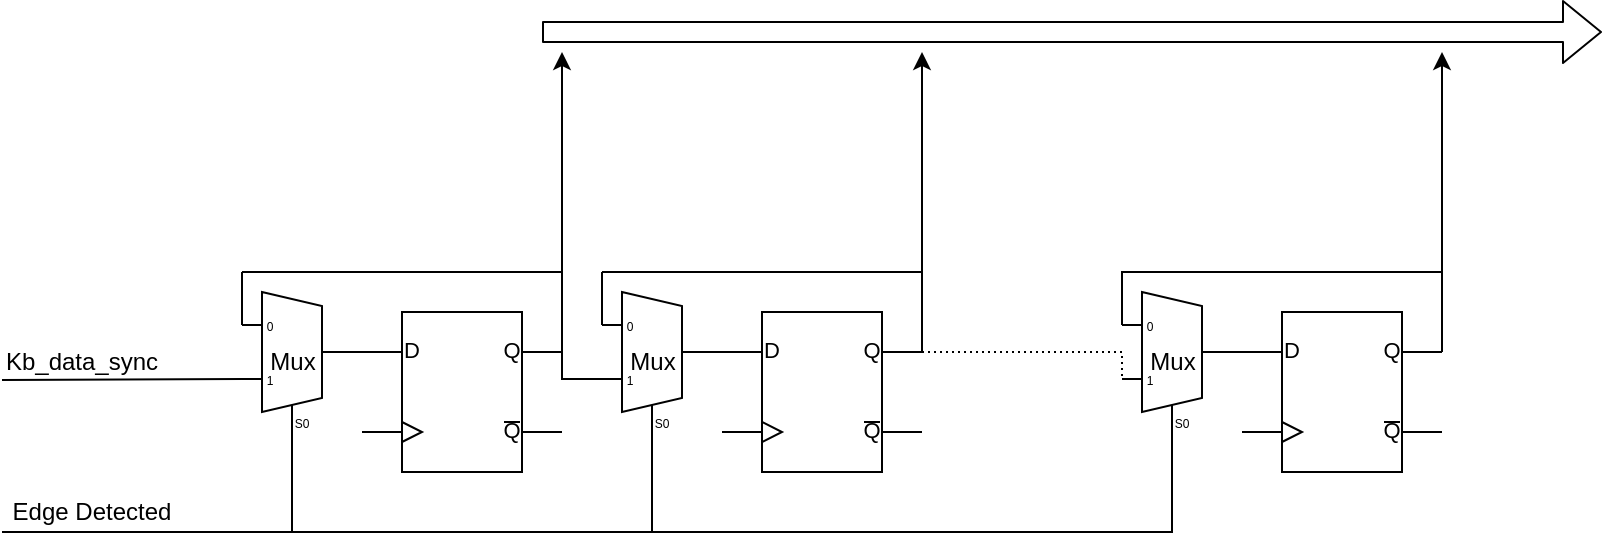 <mxfile version="15.3.7" type="device"><diagram id="obTgyOjLuxlKcsXaJohi" name="Page-1"><mxGraphModel dx="454" dy="251" grid="1" gridSize="10" guides="1" tooltips="1" connect="1" arrows="1" fold="1" page="1" pageScale="1" pageWidth="827" pageHeight="1169" math="0" shadow="0"><root><mxCell id="0"/><mxCell id="1" parent="0"/><mxCell id="HSJrXYkH4Ke2w5RnqJn_-6" style="edgeStyle=none;rounded=0;orthogonalLoop=1;jettySize=auto;html=1;exitX=1;exitY=0.5;exitDx=0;exitDy=-5;exitPerimeter=0;entryX=0;entryY=0.25;entryDx=0;entryDy=0;entryPerimeter=0;endArrow=none;endFill=0;" edge="1" parent="1" source="HSJrXYkH4Ke2w5RnqJn_-1" target="HSJrXYkH4Ke2w5RnqJn_-4"><mxGeometry relative="1" as="geometry"/></mxCell><mxCell id="HSJrXYkH4Ke2w5RnqJn_-93" style="edgeStyle=elbowEdgeStyle;rounded=0;orthogonalLoop=1;jettySize=auto;html=1;exitX=0.3;exitY=1;exitDx=10;exitDy=0;exitPerimeter=0;entryX=0;entryY=1;entryDx=0;entryDy=0;endArrow=none;endFill=0;" edge="1" parent="1" source="HSJrXYkH4Ke2w5RnqJn_-1" target="HSJrXYkH4Ke2w5RnqJn_-87"><mxGeometry relative="1" as="geometry"><Array as="points"><mxPoint x="205" y="250"/></Array></mxGeometry></mxCell><mxCell id="HSJrXYkH4Ke2w5RnqJn_-1" value="Mux" style="shadow=0;dashed=0;align=center;html=1;strokeWidth=1;shape=mxgraph.electrical.abstract.mux2;" vertex="1" parent="1"><mxGeometry x="180" y="160" width="50" height="70" as="geometry"/></mxCell><mxCell id="HSJrXYkH4Ke2w5RnqJn_-91" style="edgeStyle=elbowEdgeStyle;rounded=0;orthogonalLoop=1;jettySize=auto;html=1;exitX=1;exitY=0.25;exitDx=0;exitDy=0;exitPerimeter=0;entryX=0;entryY=0.579;entryDx=0;entryDy=3;entryPerimeter=0;endArrow=none;endFill=0;" edge="1" parent="1" source="HSJrXYkH4Ke2w5RnqJn_-4" target="HSJrXYkH4Ke2w5RnqJn_-8"><mxGeometry relative="1" as="geometry"><Array as="points"><mxPoint x="340" y="195"/></Array></mxGeometry></mxCell><mxCell id="HSJrXYkH4Ke2w5RnqJn_-4" value="" style="verticalLabelPosition=bottom;shadow=0;dashed=0;align=center;html=1;verticalAlign=top;shape=mxgraph.electrical.logic_gates.d_type_flip-flop;" vertex="1" parent="1"><mxGeometry x="240" y="170" width="100" height="80" as="geometry"/></mxCell><mxCell id="HSJrXYkH4Ke2w5RnqJn_-7" style="edgeStyle=none;rounded=0;orthogonalLoop=1;jettySize=auto;html=1;exitX=1;exitY=0.5;exitDx=0;exitDy=-5;exitPerimeter=0;entryX=0;entryY=0.25;entryDx=0;entryDy=0;entryPerimeter=0;endArrow=none;endFill=0;" edge="1" parent="1" source="HSJrXYkH4Ke2w5RnqJn_-8" target="HSJrXYkH4Ke2w5RnqJn_-9"><mxGeometry relative="1" as="geometry"/></mxCell><mxCell id="HSJrXYkH4Ke2w5RnqJn_-88" style="edgeStyle=elbowEdgeStyle;rounded=0;orthogonalLoop=1;jettySize=auto;html=1;exitX=0;exitY=0.193;exitDx=0;exitDy=3;exitPerimeter=0;endArrow=none;endFill=0;" edge="1" parent="1" source="HSJrXYkH4Ke2w5RnqJn_-8"><mxGeometry relative="1" as="geometry"><mxPoint x="360.087" y="150" as="targetPoint"/></mxGeometry></mxCell><mxCell id="HSJrXYkH4Ke2w5RnqJn_-94" style="edgeStyle=elbowEdgeStyle;rounded=0;orthogonalLoop=1;jettySize=auto;html=1;exitX=0.3;exitY=1;exitDx=10;exitDy=0;exitPerimeter=0;endArrow=none;endFill=0;" edge="1" parent="1" source="HSJrXYkH4Ke2w5RnqJn_-8"><mxGeometry relative="1" as="geometry"><mxPoint x="200" y="280" as="targetPoint"/><Array as="points"><mxPoint x="385" y="260"/></Array></mxGeometry></mxCell><mxCell id="HSJrXYkH4Ke2w5RnqJn_-8" value="Mux" style="shadow=0;dashed=0;align=center;html=1;strokeWidth=1;shape=mxgraph.electrical.abstract.mux2;" vertex="1" parent="1"><mxGeometry x="360" y="160" width="50" height="70" as="geometry"/></mxCell><mxCell id="HSJrXYkH4Ke2w5RnqJn_-92" style="edgeStyle=none;rounded=0;orthogonalLoop=1;jettySize=auto;html=1;exitX=1;exitY=0.25;exitDx=0;exitDy=0;exitPerimeter=0;entryX=0;entryY=0.579;entryDx=0;entryDy=3;entryPerimeter=0;endArrow=none;endFill=0;dashed=1;dashPattern=1 2;" edge="1" parent="1" source="HSJrXYkH4Ke2w5RnqJn_-9" target="HSJrXYkH4Ke2w5RnqJn_-20"><mxGeometry relative="1" as="geometry"><Array as="points"><mxPoint x="620" y="190"/></Array></mxGeometry></mxCell><mxCell id="HSJrXYkH4Ke2w5RnqJn_-9" value="" style="verticalLabelPosition=bottom;shadow=0;dashed=0;align=center;html=1;verticalAlign=top;shape=mxgraph.electrical.logic_gates.d_type_flip-flop;" vertex="1" parent="1"><mxGeometry x="420" y="170" width="100" height="80" as="geometry"/></mxCell><mxCell id="HSJrXYkH4Ke2w5RnqJn_-19" style="edgeStyle=none;rounded=0;orthogonalLoop=1;jettySize=auto;html=1;exitX=1;exitY=0.5;exitDx=0;exitDy=-5;exitPerimeter=0;entryX=0;entryY=0.25;entryDx=0;entryDy=0;entryPerimeter=0;endArrow=none;endFill=0;" edge="1" parent="1" source="HSJrXYkH4Ke2w5RnqJn_-20" target="HSJrXYkH4Ke2w5RnqJn_-21"><mxGeometry relative="1" as="geometry"/></mxCell><mxCell id="HSJrXYkH4Ke2w5RnqJn_-95" style="edgeStyle=elbowEdgeStyle;rounded=0;orthogonalLoop=1;jettySize=auto;html=1;exitX=0.3;exitY=1;exitDx=10;exitDy=0;exitPerimeter=0;endArrow=none;endFill=0;" edge="1" parent="1" source="HSJrXYkH4Ke2w5RnqJn_-20"><mxGeometry relative="1" as="geometry"><mxPoint x="380" y="280" as="targetPoint"/><Array as="points"><mxPoint x="645" y="260"/></Array></mxGeometry></mxCell><mxCell id="HSJrXYkH4Ke2w5RnqJn_-20" value="Mux" style="shadow=0;dashed=0;align=center;html=1;strokeWidth=1;shape=mxgraph.electrical.abstract.mux2;" vertex="1" parent="1"><mxGeometry x="620" y="160" width="50" height="70" as="geometry"/></mxCell><mxCell id="HSJrXYkH4Ke2w5RnqJn_-21" value="" style="verticalLabelPosition=bottom;shadow=0;dashed=0;align=center;html=1;verticalAlign=top;shape=mxgraph.electrical.logic_gates.d_type_flip-flop;" vertex="1" parent="1"><mxGeometry x="680" y="170" width="100" height="80" as="geometry"/></mxCell><mxCell id="HSJrXYkH4Ke2w5RnqJn_-60" value="" style="endArrow=none;html=1;" edge="1" parent="1"><mxGeometry width="50" height="50" relative="1" as="geometry"><mxPoint x="340" y="150" as="sourcePoint"/><mxPoint x="340" y="190" as="targetPoint"/></mxGeometry></mxCell><mxCell id="HSJrXYkH4Ke2w5RnqJn_-62" value="" style="endArrow=none;html=1;" edge="1" parent="1"><mxGeometry width="50" height="50" relative="1" as="geometry"><mxPoint x="180" y="150" as="sourcePoint"/><mxPoint x="340" y="150" as="targetPoint"/></mxGeometry></mxCell><mxCell id="HSJrXYkH4Ke2w5RnqJn_-67" value="" style="endArrow=classic;html=1;shape=flexArrow;" edge="1" parent="1"><mxGeometry width="50" height="50" relative="1" as="geometry"><mxPoint x="330" y="30" as="sourcePoint"/><mxPoint x="860" y="30" as="targetPoint"/></mxGeometry></mxCell><mxCell id="HSJrXYkH4Ke2w5RnqJn_-68" value="" style="endArrow=classic;html=1;" edge="1" parent="1"><mxGeometry width="50" height="50" relative="1" as="geometry"><mxPoint x="340" y="150" as="sourcePoint"/><mxPoint x="340" y="40" as="targetPoint"/></mxGeometry></mxCell><mxCell id="HSJrXYkH4Ke2w5RnqJn_-69" value="" style="endArrow=none;html=1;" edge="1" parent="1"><mxGeometry width="50" height="50" relative="1" as="geometry"><mxPoint x="520" y="150" as="sourcePoint"/><mxPoint x="520" y="190" as="targetPoint"/></mxGeometry></mxCell><mxCell id="HSJrXYkH4Ke2w5RnqJn_-70" value="" style="endArrow=none;html=1;edgeStyle=elbowEdgeStyle;" edge="1" parent="1"><mxGeometry width="50" height="50" relative="1" as="geometry"><mxPoint x="360" y="150" as="sourcePoint"/><mxPoint x="520" y="150" as="targetPoint"/></mxGeometry></mxCell><mxCell id="HSJrXYkH4Ke2w5RnqJn_-72" value="" style="endArrow=classic;html=1;" edge="1" parent="1"><mxGeometry width="50" height="50" relative="1" as="geometry"><mxPoint x="520" y="150" as="sourcePoint"/><mxPoint x="520" y="40" as="targetPoint"/></mxGeometry></mxCell><mxCell id="HSJrXYkH4Ke2w5RnqJn_-73" value="" style="endArrow=none;html=1;" edge="1" parent="1"><mxGeometry width="50" height="50" relative="1" as="geometry"><mxPoint x="780" y="150" as="sourcePoint"/><mxPoint x="780" y="190" as="targetPoint"/></mxGeometry></mxCell><mxCell id="HSJrXYkH4Ke2w5RnqJn_-74" value="" style="endArrow=none;html=1;exitX=0;exitY=0.193;exitDx=0;exitDy=3;exitPerimeter=0;edgeStyle=elbowEdgeStyle;rounded=0;" edge="1" parent="1" source="HSJrXYkH4Ke2w5RnqJn_-20"><mxGeometry width="50" height="50" relative="1" as="geometry"><mxPoint x="680" y="150" as="sourcePoint"/><mxPoint x="780" y="150" as="targetPoint"/><Array as="points"><mxPoint x="620" y="160"/></Array></mxGeometry></mxCell><mxCell id="HSJrXYkH4Ke2w5RnqJn_-75" value="" style="endArrow=classic;html=1;" edge="1" parent="1"><mxGeometry width="50" height="50" relative="1" as="geometry"><mxPoint x="780" y="150" as="sourcePoint"/><mxPoint x="780" y="40" as="targetPoint"/></mxGeometry></mxCell><mxCell id="HSJrXYkH4Ke2w5RnqJn_-86" value="Kb_data_sync" style="text;html=1;strokeColor=none;fillColor=none;align=center;verticalAlign=middle;whiteSpace=wrap;rounded=0;dashed=1;dashPattern=1 1;" vertex="1" parent="1"><mxGeometry x="60" y="185" width="80" height="20" as="geometry"/></mxCell><mxCell id="HSJrXYkH4Ke2w5RnqJn_-87" value="Edge Detected" style="text;html=1;strokeColor=none;fillColor=none;align=center;verticalAlign=middle;whiteSpace=wrap;rounded=0;dashed=1;dashPattern=1 1;" vertex="1" parent="1"><mxGeometry x="60" y="260" width="90" height="20" as="geometry"/></mxCell><mxCell id="HSJrXYkH4Ke2w5RnqJn_-89" value="" style="endArrow=none;html=1;exitX=0;exitY=0.579;exitDx=0;exitDy=3;exitPerimeter=0;" edge="1" parent="1" source="HSJrXYkH4Ke2w5RnqJn_-1"><mxGeometry width="50" height="50" relative="1" as="geometry"><mxPoint x="170" y="220" as="sourcePoint"/><mxPoint x="60" y="204" as="targetPoint"/></mxGeometry></mxCell><mxCell id="HSJrXYkH4Ke2w5RnqJn_-90" value="" style="endArrow=none;html=1;exitX=0;exitY=0.193;exitDx=0;exitDy=3;exitPerimeter=0;" edge="1" parent="1" source="HSJrXYkH4Ke2w5RnqJn_-1"><mxGeometry width="50" height="50" relative="1" as="geometry"><mxPoint x="170" y="220" as="sourcePoint"/><mxPoint x="180" y="150" as="targetPoint"/></mxGeometry></mxCell></root></mxGraphModel></diagram></mxfile>